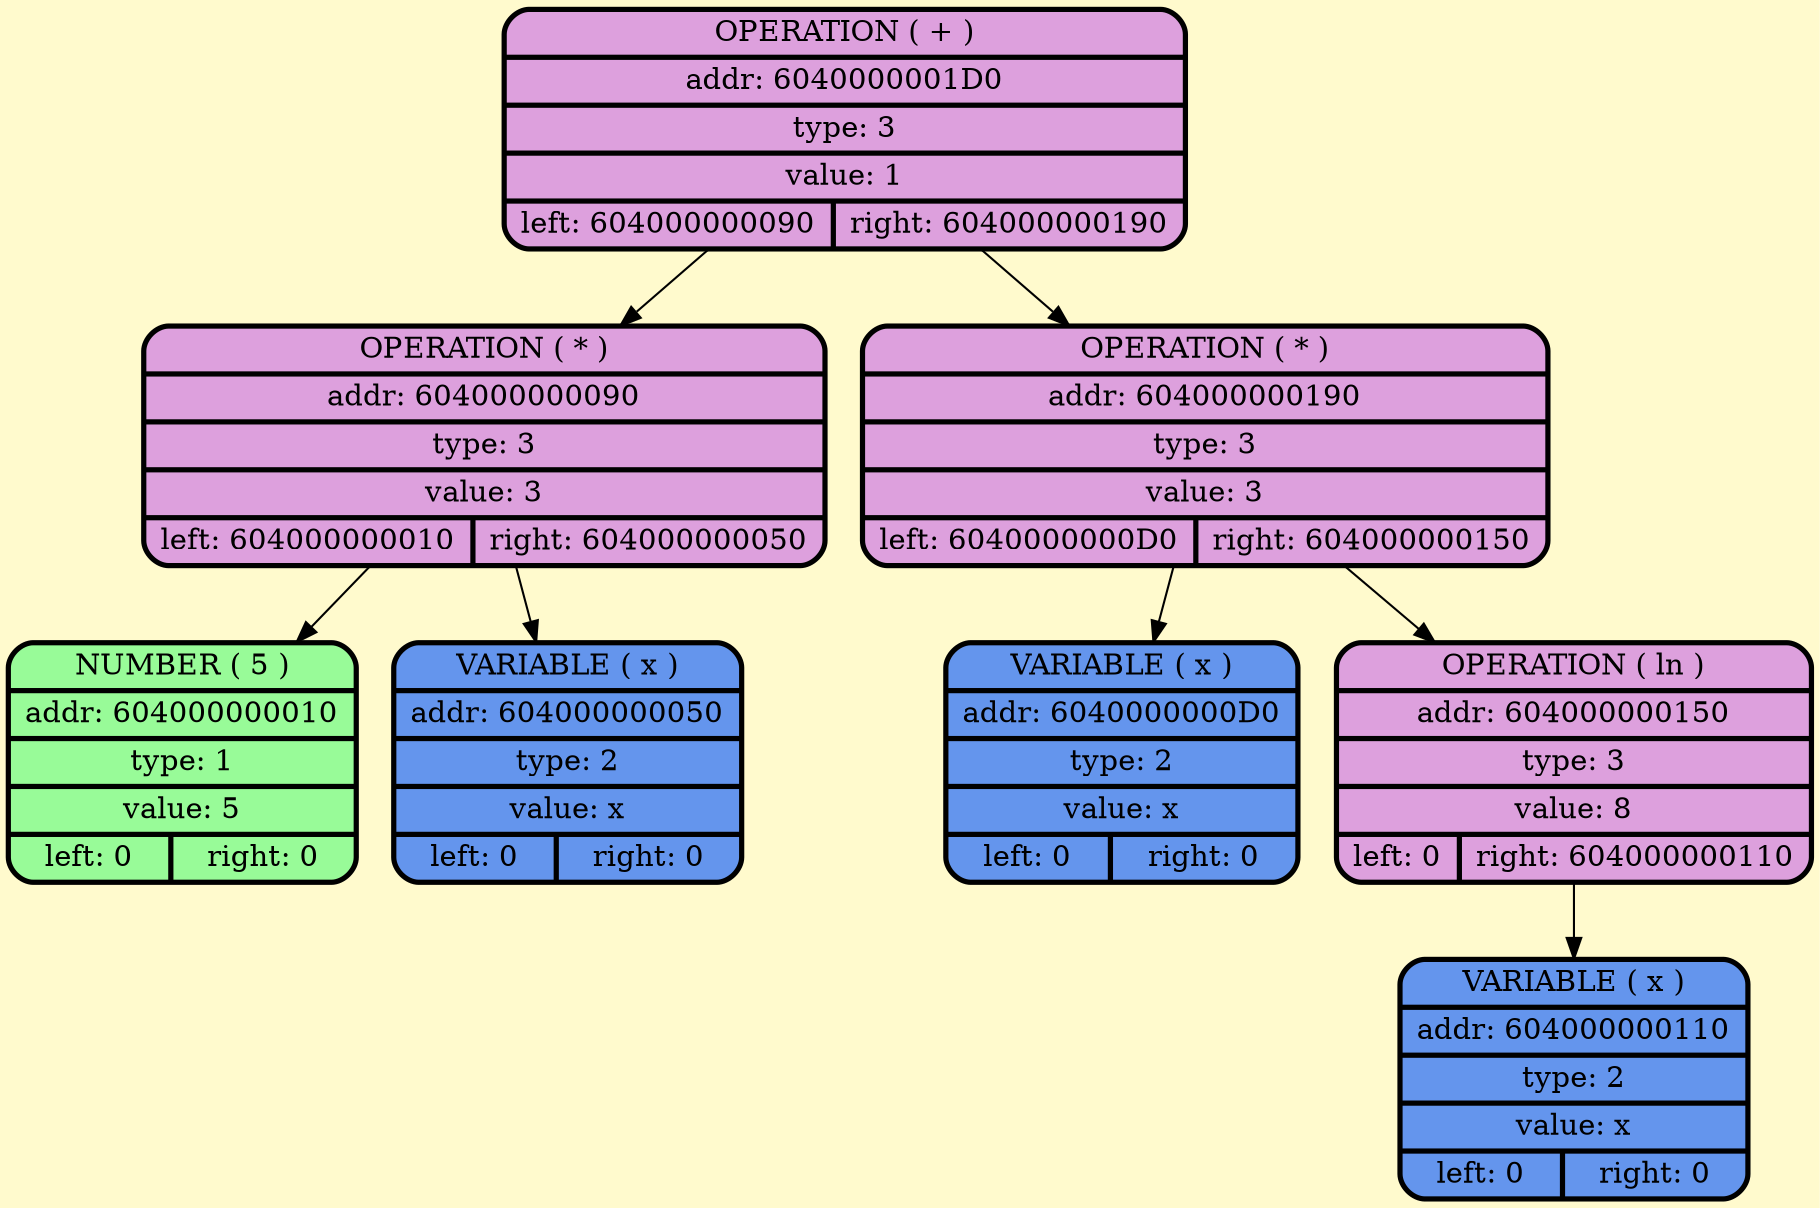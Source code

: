 digraph G {
    node [style=filled, fontcolor=darkblue, fillcolor=peachpuff, color="#252A34", penwidth=2.5];
    bgcolor="lemonchiffon";

node_0x6040000001d0 [shape=Mrecord; style = filled; fillcolor=plum; color = "#000000"; fontcolor = "#000000";label=" {OPERATION ( + ) | addr: 6040000001D0 | type: 3 | value: 1 | {left: 604000000090 | right: 604000000190}} "];
node_0x604000000090 [shape=Mrecord; style = filled; fillcolor=plum; color = "#000000"; fontcolor = "#000000";label=" {OPERATION ( * ) | addr: 604000000090 | type: 3 | value: 3 | {left: 604000000010 | right: 604000000050}} "];
    node_0x604000000010 [shape=Mrecord; style = filled; fillcolor = palegreen; color = "#000000"; fontcolor = "#000000";  label="  {NUMBER ( 5 )| addr: 604000000010 | type: 1| value: 5 | {left: 0 | right: 0}} "];
    node_0x604000000050 [shape=Mrecord; style = filled; fillcolor = cornflowerblue; color = "#000000"; fontcolor = "#000000";  label="  {VARIABLE ( x )| addr: 604000000050 | type: 2| value: x | {left: 0 | right: 0}} "];
node_0x604000000190 [shape=Mrecord; style = filled; fillcolor=plum; color = "#000000"; fontcolor = "#000000";label=" {OPERATION ( * ) | addr: 604000000190 | type: 3 | value: 3 | {left: 6040000000D0 | right: 604000000150}} "];
    node_0x6040000000d0 [shape=Mrecord; style = filled; fillcolor = cornflowerblue; color = "#000000"; fontcolor = "#000000";  label="  {VARIABLE ( x )| addr: 6040000000D0 | type: 2| value: x | {left: 0 | right: 0}} "];
node_0x604000000150 [shape=Mrecord; style = filled; fillcolor=plum; color = "#000000"; fontcolor = "#000000";label=" {OPERATION ( ln ) | addr: 604000000150 | type: 3 | value: 8 | {left: 0 | right: 604000000110}} "];
    node_0x604000000110 [shape=Mrecord; style = filled; fillcolor = cornflowerblue; color = "#000000"; fontcolor = "#000000";  label="  {VARIABLE ( x )| addr: 604000000110 | type: 2| value: x | {left: 0 | right: 0}} "];
    node_0x6040000001d0 -> node_0x604000000090;
    node_0x604000000090 -> node_0x604000000010;
    node_0x604000000090 -> node_0x604000000050;
    node_0x6040000001d0 -> node_0x604000000190;
    node_0x604000000190 -> node_0x6040000000d0;
    node_0x604000000190 -> node_0x604000000150;
    node_0x604000000150 -> node_0x604000000110;
}
